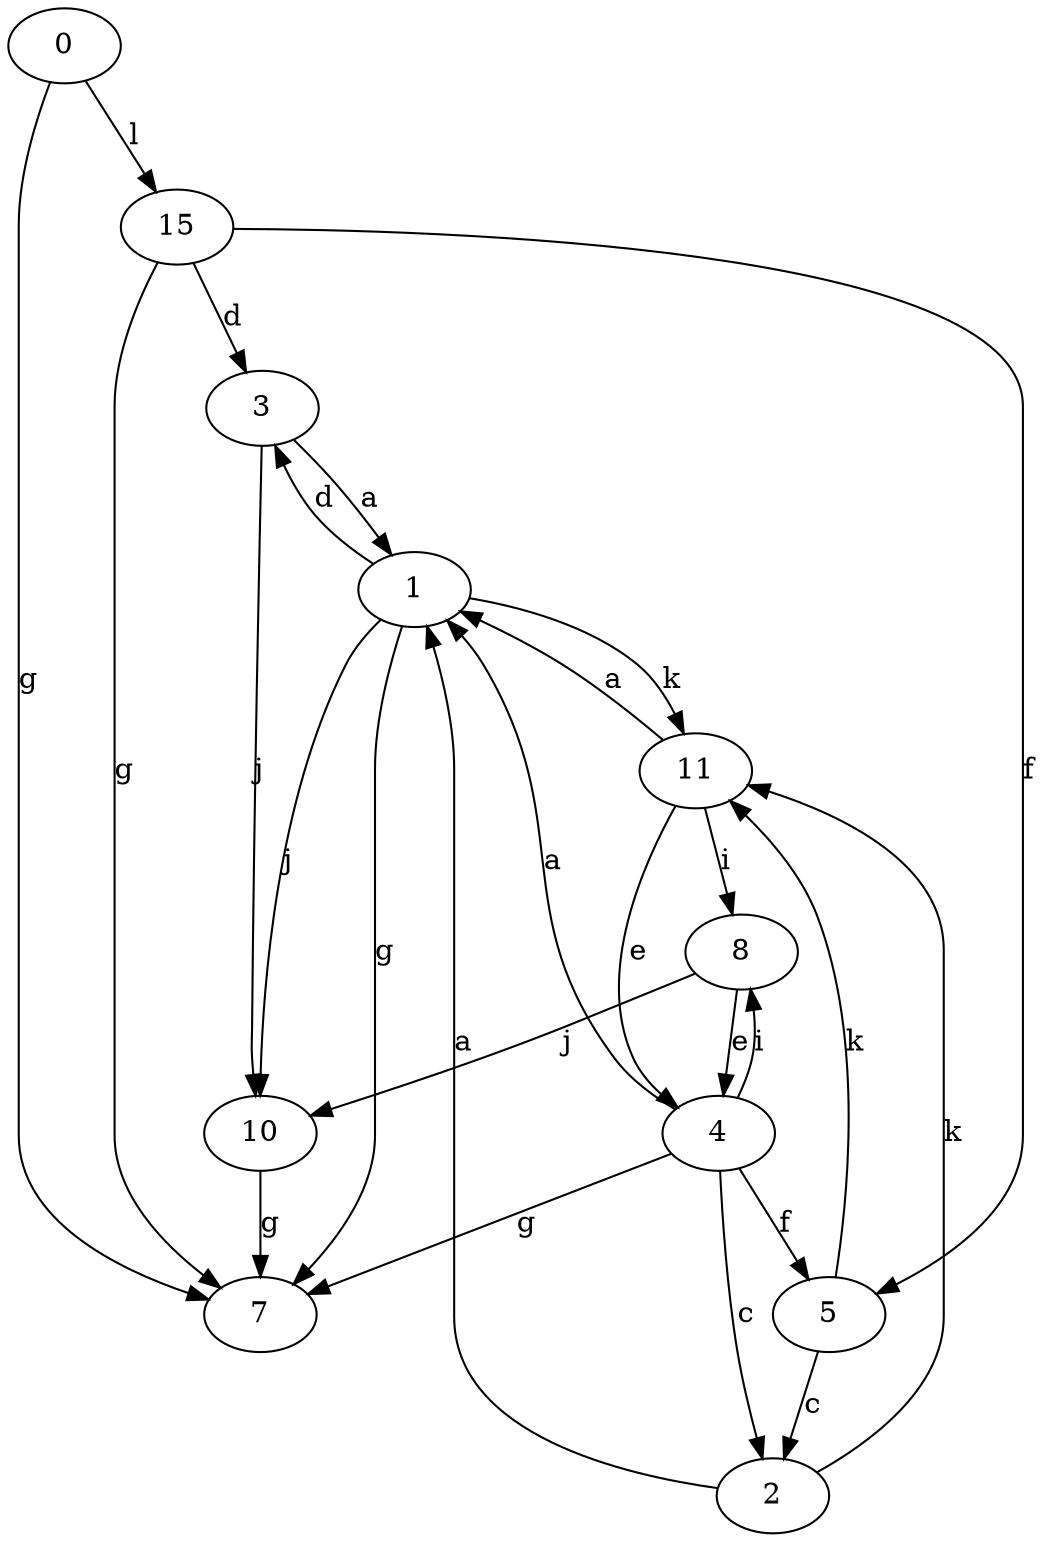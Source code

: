 strict digraph  {
0;
1;
2;
3;
4;
5;
7;
8;
10;
11;
15;
0 -> 7  [label=g];
0 -> 15  [label=l];
1 -> 3  [label=d];
1 -> 7  [label=g];
1 -> 10  [label=j];
1 -> 11  [label=k];
2 -> 1  [label=a];
2 -> 11  [label=k];
3 -> 1  [label=a];
3 -> 10  [label=j];
4 -> 1  [label=a];
4 -> 2  [label=c];
4 -> 5  [label=f];
4 -> 7  [label=g];
4 -> 8  [label=i];
5 -> 2  [label=c];
5 -> 11  [label=k];
8 -> 4  [label=e];
8 -> 10  [label=j];
10 -> 7  [label=g];
11 -> 1  [label=a];
11 -> 4  [label=e];
11 -> 8  [label=i];
15 -> 3  [label=d];
15 -> 5  [label=f];
15 -> 7  [label=g];
}
